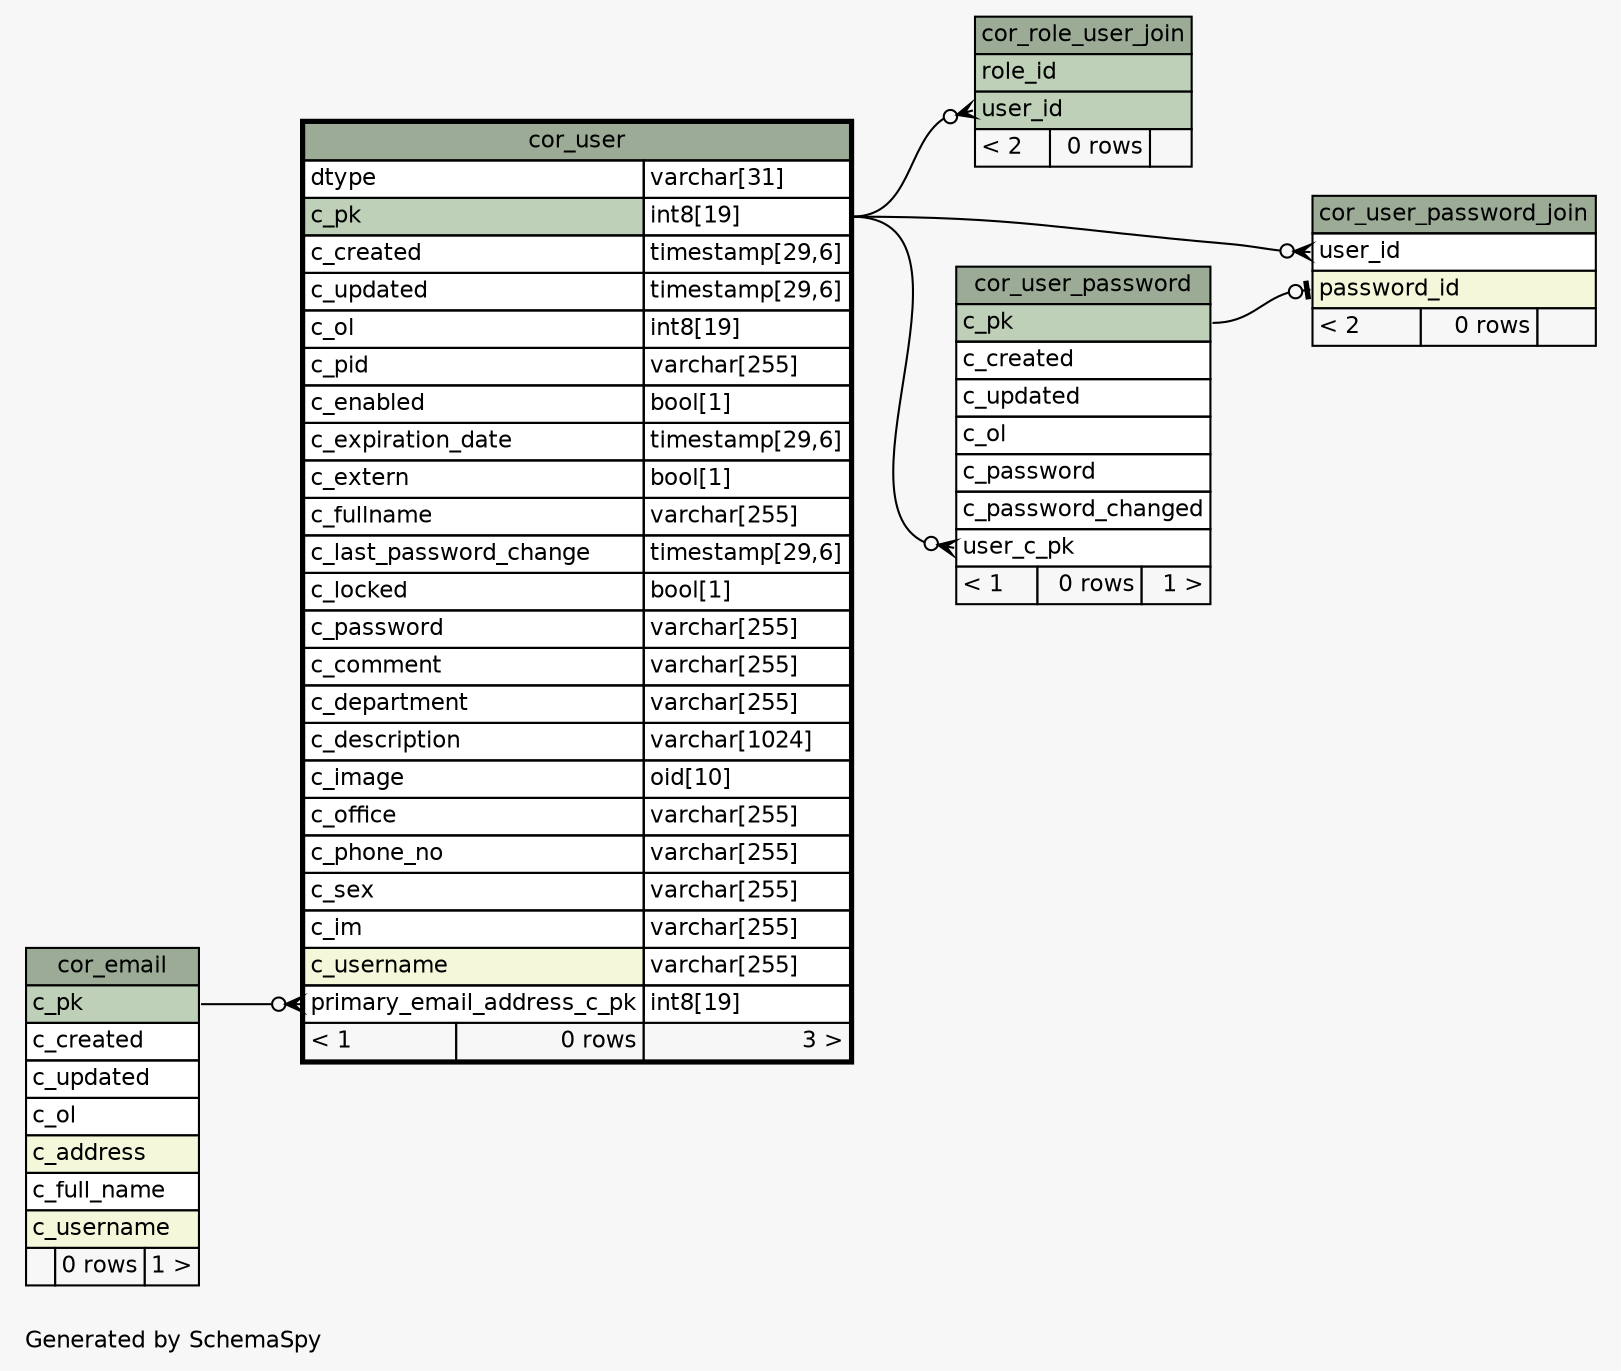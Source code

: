 // dot 2.38.0 on Linux 4.15.0-1050-gcp
// SchemaSpy rev Unknown
digraph "oneDegreeRelationshipsDiagram" {
  graph [
    rankdir="RL"
    bgcolor="#f7f7f7"
    label="\nGenerated by SchemaSpy"
    labeljust="l"
    nodesep="0.18"
    ranksep="0.46"
    fontname="Helvetica"
    fontsize="11"
  ];
  node [
    fontname="Helvetica"
    fontsize="11"
    shape="plaintext"
  ];
  edge [
    arrowsize="0.8"
  ];
  "cor_role_user_join":"user_id":w -> "cor_user":"c_pk.type":e [arrowhead=none dir=back arrowtail=crowodot];
  "cor_user":"primary_email_address_c_pk":w -> "cor_email":"c_pk":e [arrowhead=none dir=back arrowtail=crowodot];
  "cor_user_password":"user_c_pk":w -> "cor_user":"c_pk.type":e [arrowhead=none dir=back arrowtail=crowodot];
  "cor_user_password_join":"password_id":w -> "cor_user_password":"c_pk":e [arrowhead=none dir=back arrowtail=teeodot];
  "cor_user_password_join":"user_id":w -> "cor_user":"c_pk.type":e [arrowhead=none dir=back arrowtail=crowodot];
  "cor_email" [
    label=<
    <TABLE BORDER="0" CELLBORDER="1" CELLSPACING="0" BGCOLOR="#ffffff">
      <TR><TD COLSPAN="3" BGCOLOR="#9bab96" ALIGN="CENTER">cor_email</TD></TR>
      <TR><TD PORT="c_pk" COLSPAN="3" BGCOLOR="#bed1b8" ALIGN="LEFT">c_pk</TD></TR>
      <TR><TD PORT="c_created" COLSPAN="3" ALIGN="LEFT">c_created</TD></TR>
      <TR><TD PORT="c_updated" COLSPAN="3" ALIGN="LEFT">c_updated</TD></TR>
      <TR><TD PORT="c_ol" COLSPAN="3" ALIGN="LEFT">c_ol</TD></TR>
      <TR><TD PORT="c_address" COLSPAN="3" BGCOLOR="#f4f7da" ALIGN="LEFT">c_address</TD></TR>
      <TR><TD PORT="c_full_name" COLSPAN="3" ALIGN="LEFT">c_full_name</TD></TR>
      <TR><TD PORT="c_username" COLSPAN="3" BGCOLOR="#f4f7da" ALIGN="LEFT">c_username</TD></TR>
      <TR><TD ALIGN="LEFT" BGCOLOR="#f7f7f7">  </TD><TD ALIGN="RIGHT" BGCOLOR="#f7f7f7">0 rows</TD><TD ALIGN="RIGHT" BGCOLOR="#f7f7f7">1 &gt;</TD></TR>
    </TABLE>>
    URL="cor_email.html"
    tooltip="cor_email"
  ];
  "cor_role_user_join" [
    label=<
    <TABLE BORDER="0" CELLBORDER="1" CELLSPACING="0" BGCOLOR="#ffffff">
      <TR><TD COLSPAN="3" BGCOLOR="#9bab96" ALIGN="CENTER">cor_role_user_join</TD></TR>
      <TR><TD PORT="role_id" COLSPAN="3" BGCOLOR="#bed1b8" ALIGN="LEFT">role_id</TD></TR>
      <TR><TD PORT="user_id" COLSPAN="3" BGCOLOR="#bed1b8" ALIGN="LEFT">user_id</TD></TR>
      <TR><TD ALIGN="LEFT" BGCOLOR="#f7f7f7">&lt; 2</TD><TD ALIGN="RIGHT" BGCOLOR="#f7f7f7">0 rows</TD><TD ALIGN="RIGHT" BGCOLOR="#f7f7f7">  </TD></TR>
    </TABLE>>
    URL="cor_role_user_join.html"
    tooltip="cor_role_user_join"
  ];
  "cor_user" [
    label=<
    <TABLE BORDER="2" CELLBORDER="1" CELLSPACING="0" BGCOLOR="#ffffff">
      <TR><TD COLSPAN="3" BGCOLOR="#9bab96" ALIGN="CENTER">cor_user</TD></TR>
      <TR><TD PORT="dtype" COLSPAN="2" ALIGN="LEFT">dtype</TD><TD PORT="dtype.type" ALIGN="LEFT">varchar[31]</TD></TR>
      <TR><TD PORT="c_pk" COLSPAN="2" BGCOLOR="#bed1b8" ALIGN="LEFT">c_pk</TD><TD PORT="c_pk.type" ALIGN="LEFT">int8[19]</TD></TR>
      <TR><TD PORT="c_created" COLSPAN="2" ALIGN="LEFT">c_created</TD><TD PORT="c_created.type" ALIGN="LEFT">timestamp[29,6]</TD></TR>
      <TR><TD PORT="c_updated" COLSPAN="2" ALIGN="LEFT">c_updated</TD><TD PORT="c_updated.type" ALIGN="LEFT">timestamp[29,6]</TD></TR>
      <TR><TD PORT="c_ol" COLSPAN="2" ALIGN="LEFT">c_ol</TD><TD PORT="c_ol.type" ALIGN="LEFT">int8[19]</TD></TR>
      <TR><TD PORT="c_pid" COLSPAN="2" ALIGN="LEFT">c_pid</TD><TD PORT="c_pid.type" ALIGN="LEFT">varchar[255]</TD></TR>
      <TR><TD PORT="c_enabled" COLSPAN="2" ALIGN="LEFT">c_enabled</TD><TD PORT="c_enabled.type" ALIGN="LEFT">bool[1]</TD></TR>
      <TR><TD PORT="c_expiration_date" COLSPAN="2" ALIGN="LEFT">c_expiration_date</TD><TD PORT="c_expiration_date.type" ALIGN="LEFT">timestamp[29,6]</TD></TR>
      <TR><TD PORT="c_extern" COLSPAN="2" ALIGN="LEFT">c_extern</TD><TD PORT="c_extern.type" ALIGN="LEFT">bool[1]</TD></TR>
      <TR><TD PORT="c_fullname" COLSPAN="2" ALIGN="LEFT">c_fullname</TD><TD PORT="c_fullname.type" ALIGN="LEFT">varchar[255]</TD></TR>
      <TR><TD PORT="c_last_password_change" COLSPAN="2" ALIGN="LEFT">c_last_password_change</TD><TD PORT="c_last_password_change.type" ALIGN="LEFT">timestamp[29,6]</TD></TR>
      <TR><TD PORT="c_locked" COLSPAN="2" ALIGN="LEFT">c_locked</TD><TD PORT="c_locked.type" ALIGN="LEFT">bool[1]</TD></TR>
      <TR><TD PORT="c_password" COLSPAN="2" ALIGN="LEFT">c_password</TD><TD PORT="c_password.type" ALIGN="LEFT">varchar[255]</TD></TR>
      <TR><TD PORT="c_comment" COLSPAN="2" ALIGN="LEFT">c_comment</TD><TD PORT="c_comment.type" ALIGN="LEFT">varchar[255]</TD></TR>
      <TR><TD PORT="c_department" COLSPAN="2" ALIGN="LEFT">c_department</TD><TD PORT="c_department.type" ALIGN="LEFT">varchar[255]</TD></TR>
      <TR><TD PORT="c_description" COLSPAN="2" ALIGN="LEFT">c_description</TD><TD PORT="c_description.type" ALIGN="LEFT">varchar[1024]</TD></TR>
      <TR><TD PORT="c_image" COLSPAN="2" ALIGN="LEFT">c_image</TD><TD PORT="c_image.type" ALIGN="LEFT">oid[10]</TD></TR>
      <TR><TD PORT="c_office" COLSPAN="2" ALIGN="LEFT">c_office</TD><TD PORT="c_office.type" ALIGN="LEFT">varchar[255]</TD></TR>
      <TR><TD PORT="c_phone_no" COLSPAN="2" ALIGN="LEFT">c_phone_no</TD><TD PORT="c_phone_no.type" ALIGN="LEFT">varchar[255]</TD></TR>
      <TR><TD PORT="c_sex" COLSPAN="2" ALIGN="LEFT">c_sex</TD><TD PORT="c_sex.type" ALIGN="LEFT">varchar[255]</TD></TR>
      <TR><TD PORT="c_im" COLSPAN="2" ALIGN="LEFT">c_im</TD><TD PORT="c_im.type" ALIGN="LEFT">varchar[255]</TD></TR>
      <TR><TD PORT="c_username" COLSPAN="2" BGCOLOR="#f4f7da" ALIGN="LEFT">c_username</TD><TD PORT="c_username.type" ALIGN="LEFT">varchar[255]</TD></TR>
      <TR><TD PORT="primary_email_address_c_pk" COLSPAN="2" ALIGN="LEFT">primary_email_address_c_pk</TD><TD PORT="primary_email_address_c_pk.type" ALIGN="LEFT">int8[19]</TD></TR>
      <TR><TD ALIGN="LEFT" BGCOLOR="#f7f7f7">&lt; 1</TD><TD ALIGN="RIGHT" BGCOLOR="#f7f7f7">0 rows</TD><TD ALIGN="RIGHT" BGCOLOR="#f7f7f7">3 &gt;</TD></TR>
    </TABLE>>
    URL="cor_user.html"
    tooltip="cor_user"
  ];
  "cor_user_password" [
    label=<
    <TABLE BORDER="0" CELLBORDER="1" CELLSPACING="0" BGCOLOR="#ffffff">
      <TR><TD COLSPAN="3" BGCOLOR="#9bab96" ALIGN="CENTER">cor_user_password</TD></TR>
      <TR><TD PORT="c_pk" COLSPAN="3" BGCOLOR="#bed1b8" ALIGN="LEFT">c_pk</TD></TR>
      <TR><TD PORT="c_created" COLSPAN="3" ALIGN="LEFT">c_created</TD></TR>
      <TR><TD PORT="c_updated" COLSPAN="3" ALIGN="LEFT">c_updated</TD></TR>
      <TR><TD PORT="c_ol" COLSPAN="3" ALIGN="LEFT">c_ol</TD></TR>
      <TR><TD PORT="c_password" COLSPAN="3" ALIGN="LEFT">c_password</TD></TR>
      <TR><TD PORT="c_password_changed" COLSPAN="3" ALIGN="LEFT">c_password_changed</TD></TR>
      <TR><TD PORT="user_c_pk" COLSPAN="3" ALIGN="LEFT">user_c_pk</TD></TR>
      <TR><TD ALIGN="LEFT" BGCOLOR="#f7f7f7">&lt; 1</TD><TD ALIGN="RIGHT" BGCOLOR="#f7f7f7">0 rows</TD><TD ALIGN="RIGHT" BGCOLOR="#f7f7f7">1 &gt;</TD></TR>
    </TABLE>>
    URL="cor_user_password.html"
    tooltip="cor_user_password"
  ];
  "cor_user_password_join" [
    label=<
    <TABLE BORDER="0" CELLBORDER="1" CELLSPACING="0" BGCOLOR="#ffffff">
      <TR><TD COLSPAN="3" BGCOLOR="#9bab96" ALIGN="CENTER">cor_user_password_join</TD></TR>
      <TR><TD PORT="user_id" COLSPAN="3" ALIGN="LEFT">user_id</TD></TR>
      <TR><TD PORT="password_id" COLSPAN="3" BGCOLOR="#f4f7da" ALIGN="LEFT">password_id</TD></TR>
      <TR><TD ALIGN="LEFT" BGCOLOR="#f7f7f7">&lt; 2</TD><TD ALIGN="RIGHT" BGCOLOR="#f7f7f7">0 rows</TD><TD ALIGN="RIGHT" BGCOLOR="#f7f7f7">  </TD></TR>
    </TABLE>>
    URL="cor_user_password_join.html"
    tooltip="cor_user_password_join"
  ];
}
